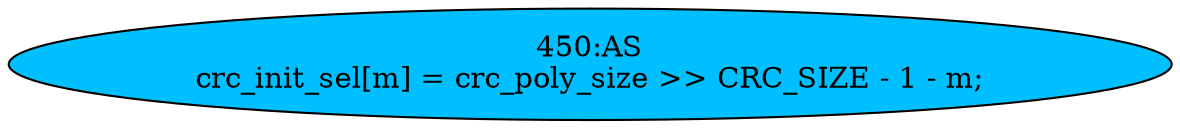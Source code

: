 strict digraph "" {
	node [label="\N"];
	"450:AS"	 [ast="<pyverilog.vparser.ast.Assign object at 0x7f01261e3710>",
		def_var="['crc_init_sel']",
		fillcolor=deepskyblue,
		label="450:AS
crc_init_sel[m] = crc_poly_size >> CRC_SIZE - 1 - m;",
		statements="[]",
		style=filled,
		typ=Assign,
		use_var="['crc_poly_size', 'm']"];
}
